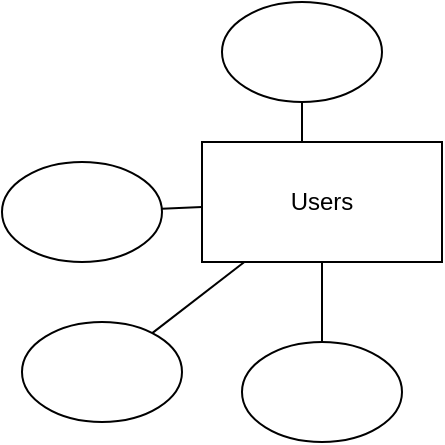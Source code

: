 <mxfile version="17.2.4" type="github"><diagram id="R2lEEEUBdFMjLlhIrx00" name="Page-1"><mxGraphModel dx="1422" dy="794" grid="1" gridSize="10" guides="1" tooltips="1" connect="1" arrows="1" fold="1" page="1" pageScale="1" pageWidth="850" pageHeight="1100" math="0" shadow="0" extFonts="Permanent Marker^https://fonts.googleapis.com/css?family=Permanent+Marker"><root><mxCell id="0"/><mxCell id="1" parent="0"/><mxCell id="48vP6YENGig-sDrKQEu--7" style="rounded=0;orthogonalLoop=1;jettySize=auto;html=1;endArrow=none;endFill=0;" edge="1" parent="1" source="48vP6YENGig-sDrKQEu--1" target="48vP6YENGig-sDrKQEu--5"><mxGeometry relative="1" as="geometry"/></mxCell><mxCell id="48vP6YENGig-sDrKQEu--1" value="Users" style="rounded=0;whiteSpace=wrap;html=1;" vertex="1" parent="1"><mxGeometry x="170" y="150" width="120" height="60" as="geometry"/></mxCell><mxCell id="48vP6YENGig-sDrKQEu--9" style="edgeStyle=none;rounded=0;orthogonalLoop=1;jettySize=auto;html=1;endArrow=none;endFill=0;" edge="1" parent="1" source="48vP6YENGig-sDrKQEu--2" target="48vP6YENGig-sDrKQEu--1"><mxGeometry relative="1" as="geometry"/></mxCell><mxCell id="48vP6YENGig-sDrKQEu--2" value="" style="ellipse;whiteSpace=wrap;html=1;" vertex="1" parent="1"><mxGeometry x="70" y="160" width="80" height="50" as="geometry"/></mxCell><mxCell id="48vP6YENGig-sDrKQEu--6" style="edgeStyle=orthogonalEdgeStyle;rounded=0;orthogonalLoop=1;jettySize=auto;html=1;entryX=0.5;entryY=0;entryDx=0;entryDy=0;endArrow=none;endFill=0;" edge="1" parent="1" source="48vP6YENGig-sDrKQEu--3" target="48vP6YENGig-sDrKQEu--1"><mxGeometry relative="1" as="geometry"/></mxCell><mxCell id="48vP6YENGig-sDrKQEu--3" value="" style="ellipse;whiteSpace=wrap;html=1;" vertex="1" parent="1"><mxGeometry x="180" y="80" width="80" height="50" as="geometry"/></mxCell><mxCell id="48vP6YENGig-sDrKQEu--8" style="rounded=0;orthogonalLoop=1;jettySize=auto;html=1;endArrow=none;endFill=0;" edge="1" parent="1" source="48vP6YENGig-sDrKQEu--4" target="48vP6YENGig-sDrKQEu--1"><mxGeometry relative="1" as="geometry"/></mxCell><mxCell id="48vP6YENGig-sDrKQEu--4" value="" style="ellipse;whiteSpace=wrap;html=1;" vertex="1" parent="1"><mxGeometry x="80" y="240" width="80" height="50" as="geometry"/></mxCell><mxCell id="48vP6YENGig-sDrKQEu--5" value="" style="ellipse;whiteSpace=wrap;html=1;" vertex="1" parent="1"><mxGeometry x="190" y="250" width="80" height="50" as="geometry"/></mxCell></root></mxGraphModel></diagram></mxfile>